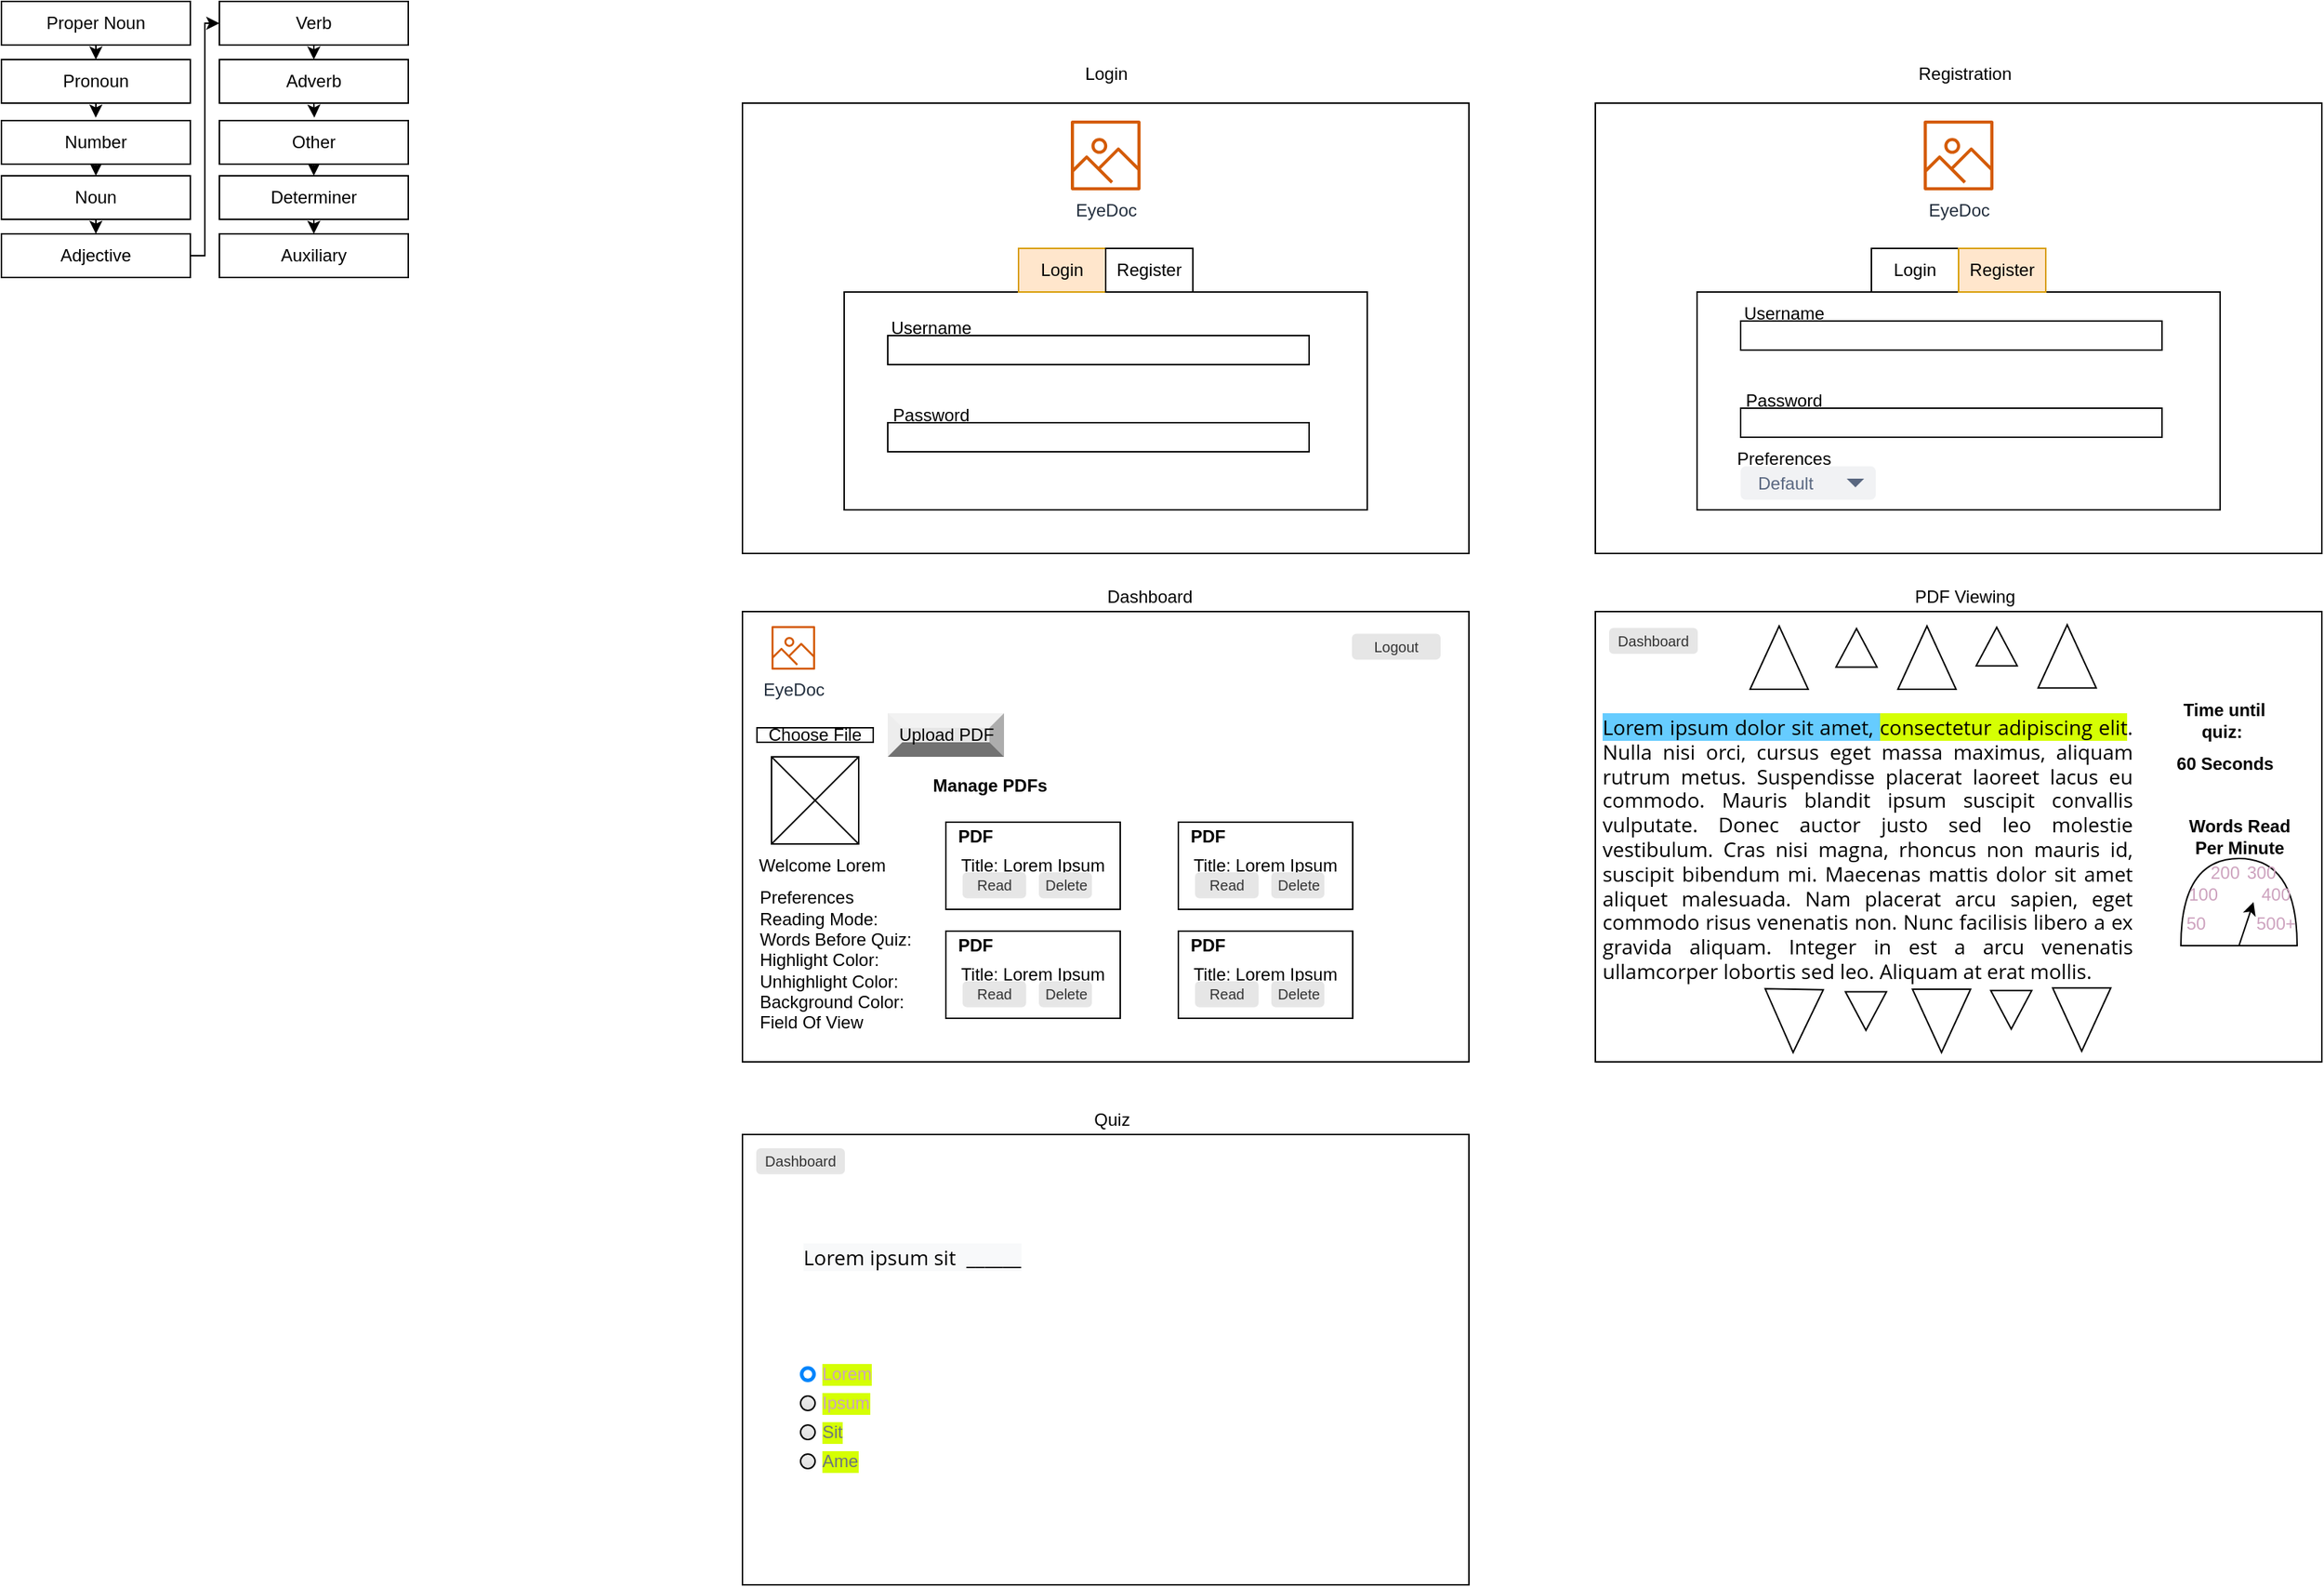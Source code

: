<mxfile version="16.5.1" type="device"><diagram id="Nkhy4yDFUZEoabGner9g" name="Page-1"><mxGraphModel dx="1503" dy="498" grid="1" gridSize="10" guides="1" tooltips="1" connect="1" arrows="1" fold="1" page="1" pageScale="1" pageWidth="827" pageHeight="1169" math="0" shadow="0"><root><mxCell id="0"/><mxCell id="1" parent="0"/><mxCell id="4l2rPqXI9knUOC5DrYgT-2" value="" style="rounded=0;whiteSpace=wrap;html=1;" parent="1" vertex="1"><mxGeometry x="240" y="130" width="500" height="310" as="geometry"/></mxCell><mxCell id="4l2rPqXI9knUOC5DrYgT-3" value="" style="rounded=0;whiteSpace=wrap;html=1;" parent="1" vertex="1"><mxGeometry x="310" y="260" width="360" height="150" as="geometry"/></mxCell><mxCell id="4l2rPqXI9knUOC5DrYgT-4" value="EyeDoc" style="sketch=0;outlineConnect=0;fontColor=#232F3E;gradientColor=none;fillColor=#D45B07;strokeColor=none;dashed=0;verticalLabelPosition=bottom;verticalAlign=top;align=center;html=1;fontSize=12;fontStyle=0;aspect=fixed;pointerEvents=1;shape=mxgraph.aws4.container_registry_image;" parent="1" vertex="1"><mxGeometry x="466" y="142" width="48" height="48" as="geometry"/></mxCell><mxCell id="4l2rPqXI9knUOC5DrYgT-5" value="Login" style="rounded=0;whiteSpace=wrap;html=1;fillColor=#ffe6cc;strokeColor=#d79b00;" parent="1" vertex="1"><mxGeometry x="430" y="230" width="60" height="30" as="geometry"/></mxCell><mxCell id="4l2rPqXI9knUOC5DrYgT-6" value="Register" style="rounded=0;whiteSpace=wrap;html=1;" parent="1" vertex="1"><mxGeometry x="490" y="230" width="60" height="30" as="geometry"/></mxCell><mxCell id="4l2rPqXI9knUOC5DrYgT-7" value="" style="rounded=0;whiteSpace=wrap;html=1;" parent="1" vertex="1"><mxGeometry x="340" y="290" width="290" height="20" as="geometry"/></mxCell><mxCell id="4l2rPqXI9knUOC5DrYgT-8" value="" style="rounded=0;whiteSpace=wrap;html=1;" parent="1" vertex="1"><mxGeometry x="340" y="350" width="290" height="20" as="geometry"/></mxCell><mxCell id="4l2rPqXI9knUOC5DrYgT-9" value="Username" style="text;html=1;strokeColor=none;fillColor=none;align=center;verticalAlign=middle;whiteSpace=wrap;rounded=0;" parent="1" vertex="1"><mxGeometry x="340" y="270" width="60" height="30" as="geometry"/></mxCell><mxCell id="4l2rPqXI9knUOC5DrYgT-10" value="Password" style="text;html=1;strokeColor=none;fillColor=none;align=center;verticalAlign=middle;whiteSpace=wrap;rounded=0;" parent="1" vertex="1"><mxGeometry x="340" y="330" width="60" height="30" as="geometry"/></mxCell><mxCell id="4l2rPqXI9knUOC5DrYgT-11" value="" style="rounded=0;whiteSpace=wrap;html=1;" parent="1" vertex="1"><mxGeometry x="827" y="130" width="500" height="310" as="geometry"/></mxCell><mxCell id="4l2rPqXI9knUOC5DrYgT-12" value="" style="rounded=0;whiteSpace=wrap;html=1;" parent="1" vertex="1"><mxGeometry x="897" y="260" width="360" height="150" as="geometry"/></mxCell><mxCell id="4l2rPqXI9knUOC5DrYgT-13" value="EyeDoc" style="sketch=0;outlineConnect=0;fontColor=#232F3E;gradientColor=none;fillColor=#D45B07;strokeColor=none;dashed=0;verticalLabelPosition=bottom;verticalAlign=top;align=center;html=1;fontSize=12;fontStyle=0;aspect=fixed;pointerEvents=1;shape=mxgraph.aws4.container_registry_image;" parent="1" vertex="1"><mxGeometry x="1053" y="142" width="48" height="48" as="geometry"/></mxCell><mxCell id="4l2rPqXI9knUOC5DrYgT-14" value="Login" style="rounded=0;whiteSpace=wrap;html=1;" parent="1" vertex="1"><mxGeometry x="1017" y="230" width="60" height="30" as="geometry"/></mxCell><mxCell id="4l2rPqXI9knUOC5DrYgT-15" value="Register" style="rounded=0;whiteSpace=wrap;html=1;fillColor=#ffe6cc;strokeColor=#d79b00;" parent="1" vertex="1"><mxGeometry x="1077" y="230" width="60" height="30" as="geometry"/></mxCell><mxCell id="4l2rPqXI9knUOC5DrYgT-16" value="" style="rounded=0;whiteSpace=wrap;html=1;" parent="1" vertex="1"><mxGeometry x="927" y="280" width="290" height="20" as="geometry"/></mxCell><mxCell id="4l2rPqXI9knUOC5DrYgT-17" value="" style="rounded=0;whiteSpace=wrap;html=1;" parent="1" vertex="1"><mxGeometry x="927" y="340" width="290" height="20" as="geometry"/></mxCell><mxCell id="4l2rPqXI9knUOC5DrYgT-18" value="Username" style="text;html=1;strokeColor=none;fillColor=none;align=center;verticalAlign=middle;whiteSpace=wrap;rounded=0;" parent="1" vertex="1"><mxGeometry x="927" y="260" width="60" height="30" as="geometry"/></mxCell><mxCell id="4l2rPqXI9knUOC5DrYgT-19" value="Password" style="text;html=1;strokeColor=none;fillColor=none;align=center;verticalAlign=middle;whiteSpace=wrap;rounded=0;" parent="1" vertex="1"><mxGeometry x="927" y="320" width="60" height="30" as="geometry"/></mxCell><mxCell id="4l2rPqXI9knUOC5DrYgT-25" style="edgeStyle=orthogonalEdgeStyle;rounded=0;orthogonalLoop=1;jettySize=auto;html=1;exitX=0.5;exitY=1;exitDx=0;exitDy=0;entryX=0.5;entryY=0;entryDx=0;entryDy=0;" parent="1" source="4l2rPqXI9knUOC5DrYgT-21" target="4l2rPqXI9knUOC5DrYgT-22" edge="1"><mxGeometry relative="1" as="geometry"/></mxCell><mxCell id="4l2rPqXI9knUOC5DrYgT-21" value="Proper Noun" style="rounded=0;whiteSpace=wrap;html=1;" parent="1" vertex="1"><mxGeometry x="-270" y="60" width="130" height="30" as="geometry"/></mxCell><mxCell id="4l2rPqXI9knUOC5DrYgT-29" style="edgeStyle=orthogonalEdgeStyle;shape=connector;rounded=0;orthogonalLoop=1;jettySize=auto;html=1;exitX=0.5;exitY=1;exitDx=0;exitDy=0;labelBackgroundColor=default;fontFamily=Helvetica;fontSize=11;fontColor=default;endArrow=classic;strokeColor=default;" parent="1" source="4l2rPqXI9knUOC5DrYgT-22" edge="1"><mxGeometry relative="1" as="geometry"><mxPoint x="-205.087" y="140" as="targetPoint"/></mxGeometry></mxCell><mxCell id="4l2rPqXI9knUOC5DrYgT-22" value="Pronoun" style="rounded=0;whiteSpace=wrap;html=1;" parent="1" vertex="1"><mxGeometry x="-270" y="100" width="130" height="30" as="geometry"/></mxCell><mxCell id="4l2rPqXI9knUOC5DrYgT-28" style="edgeStyle=orthogonalEdgeStyle;shape=connector;rounded=0;orthogonalLoop=1;jettySize=auto;html=1;exitX=0.5;exitY=1;exitDx=0;exitDy=0;entryX=0.5;entryY=0;entryDx=0;entryDy=0;labelBackgroundColor=default;fontFamily=Helvetica;fontSize=11;fontColor=default;endArrow=classic;strokeColor=default;" parent="1" source="4l2rPqXI9knUOC5DrYgT-26" target="4l2rPqXI9knUOC5DrYgT-27" edge="1"><mxGeometry relative="1" as="geometry"/></mxCell><mxCell id="4l2rPqXI9knUOC5DrYgT-26" value="Number" style="rounded=0;whiteSpace=wrap;html=1;" parent="1" vertex="1"><mxGeometry x="-270" y="142" width="130" height="30" as="geometry"/></mxCell><mxCell id="4l2rPqXI9knUOC5DrYgT-37" style="edgeStyle=orthogonalEdgeStyle;shape=connector;rounded=0;orthogonalLoop=1;jettySize=auto;html=1;exitX=0.5;exitY=1;exitDx=0;exitDy=0;entryX=0.5;entryY=0;entryDx=0;entryDy=0;labelBackgroundColor=default;fontFamily=Helvetica;fontSize=11;fontColor=default;endArrow=classic;strokeColor=default;" parent="1" source="4l2rPqXI9knUOC5DrYgT-27" target="4l2rPqXI9knUOC5DrYgT-30" edge="1"><mxGeometry relative="1" as="geometry"/></mxCell><mxCell id="4l2rPqXI9knUOC5DrYgT-27" value="Noun" style="rounded=0;whiteSpace=wrap;html=1;" parent="1" vertex="1"><mxGeometry x="-270" y="180" width="130" height="30" as="geometry"/></mxCell><mxCell id="4l2rPqXI9knUOC5DrYgT-32" style="edgeStyle=orthogonalEdgeStyle;shape=connector;rounded=0;orthogonalLoop=1;jettySize=auto;html=1;exitX=1;exitY=0.5;exitDx=0;exitDy=0;entryX=0;entryY=0.5;entryDx=0;entryDy=0;labelBackgroundColor=default;fontFamily=Helvetica;fontSize=11;fontColor=default;endArrow=classic;strokeColor=default;" parent="1" source="4l2rPqXI9knUOC5DrYgT-30" target="4l2rPqXI9knUOC5DrYgT-31" edge="1"><mxGeometry relative="1" as="geometry"><Array as="points"><mxPoint x="-130" y="235"/><mxPoint x="-130" y="75"/></Array></mxGeometry></mxCell><mxCell id="4l2rPqXI9knUOC5DrYgT-30" value="Adjective" style="rounded=0;whiteSpace=wrap;html=1;" parent="1" vertex="1"><mxGeometry x="-270" y="220" width="130" height="30" as="geometry"/></mxCell><mxCell id="4l2rPqXI9knUOC5DrYgT-38" style="edgeStyle=orthogonalEdgeStyle;shape=connector;rounded=0;orthogonalLoop=1;jettySize=auto;html=1;exitX=0.5;exitY=1;exitDx=0;exitDy=0;entryX=0.5;entryY=0;entryDx=0;entryDy=0;labelBackgroundColor=default;fontFamily=Helvetica;fontSize=11;fontColor=default;endArrow=classic;strokeColor=default;" parent="1" source="4l2rPqXI9knUOC5DrYgT-31" target="4l2rPqXI9knUOC5DrYgT-33" edge="1"><mxGeometry relative="1" as="geometry"/></mxCell><mxCell id="4l2rPqXI9knUOC5DrYgT-31" value="Verb" style="rounded=0;whiteSpace=wrap;html=1;" parent="1" vertex="1"><mxGeometry x="-120" y="60" width="130" height="30" as="geometry"/></mxCell><mxCell id="4l2rPqXI9knUOC5DrYgT-39" style="edgeStyle=orthogonalEdgeStyle;shape=connector;rounded=0;orthogonalLoop=1;jettySize=auto;html=1;exitX=0.5;exitY=1;exitDx=0;exitDy=0;labelBackgroundColor=default;fontFamily=Helvetica;fontSize=11;fontColor=default;endArrow=classic;strokeColor=default;" parent="1" source="4l2rPqXI9knUOC5DrYgT-33" edge="1"><mxGeometry relative="1" as="geometry"><mxPoint x="-54.652" y="140" as="targetPoint"/></mxGeometry></mxCell><mxCell id="4l2rPqXI9knUOC5DrYgT-33" value="Adverb" style="rounded=0;whiteSpace=wrap;html=1;" parent="1" vertex="1"><mxGeometry x="-120" y="100" width="130" height="30" as="geometry"/></mxCell><mxCell id="4l2rPqXI9knUOC5DrYgT-40" style="edgeStyle=orthogonalEdgeStyle;shape=connector;rounded=0;orthogonalLoop=1;jettySize=auto;html=1;exitX=0.5;exitY=1;exitDx=0;exitDy=0;entryX=0.5;entryY=0;entryDx=0;entryDy=0;labelBackgroundColor=default;fontFamily=Helvetica;fontSize=11;fontColor=default;endArrow=classic;strokeColor=default;" parent="1" source="4l2rPqXI9knUOC5DrYgT-34" target="4l2rPqXI9knUOC5DrYgT-35" edge="1"><mxGeometry relative="1" as="geometry"/></mxCell><mxCell id="4l2rPqXI9knUOC5DrYgT-34" value="Other" style="rounded=0;whiteSpace=wrap;html=1;" parent="1" vertex="1"><mxGeometry x="-120" y="142" width="130" height="30" as="geometry"/></mxCell><mxCell id="4l2rPqXI9knUOC5DrYgT-41" style="edgeStyle=orthogonalEdgeStyle;shape=connector;rounded=0;orthogonalLoop=1;jettySize=auto;html=1;exitX=0.5;exitY=1;exitDx=0;exitDy=0;entryX=0.5;entryY=0;entryDx=0;entryDy=0;labelBackgroundColor=default;fontFamily=Helvetica;fontSize=11;fontColor=default;endArrow=classic;strokeColor=default;" parent="1" source="4l2rPqXI9knUOC5DrYgT-35" target="4l2rPqXI9knUOC5DrYgT-36" edge="1"><mxGeometry relative="1" as="geometry"/></mxCell><mxCell id="4l2rPqXI9knUOC5DrYgT-35" value="Determiner" style="rounded=0;whiteSpace=wrap;html=1;" parent="1" vertex="1"><mxGeometry x="-120" y="180" width="130" height="30" as="geometry"/></mxCell><mxCell id="4l2rPqXI9knUOC5DrYgT-36" value="Auxiliary" style="rounded=0;whiteSpace=wrap;html=1;" parent="1" vertex="1"><mxGeometry x="-120" y="220" width="130" height="30" as="geometry"/></mxCell><mxCell id="nx2aE3RlTHKNU8mNejJU-2" value="Preferences" style="text;html=1;strokeColor=none;fillColor=none;align=center;verticalAlign=middle;whiteSpace=wrap;rounded=0;" vertex="1" parent="1"><mxGeometry x="927" y="360" width="60" height="30" as="geometry"/></mxCell><mxCell id="nx2aE3RlTHKNU8mNejJU-3" value="Default" style="rounded=1;fillColor=#F1F2F4;strokeColor=none;html=1;fontColor=#596780;align=left;fontSize=12;spacingLeft=10;sketch=0;" vertex="1" parent="1"><mxGeometry x="927" y="380" width="93" height="23" as="geometry"/></mxCell><mxCell id="nx2aE3RlTHKNU8mNejJU-4" value="" style="shape=triangle;direction=south;fillColor=#596780;strokeColor=none;html=1;sketch=0;" vertex="1" parent="nx2aE3RlTHKNU8mNejJU-3"><mxGeometry x="1" y="0.5" width="12" height="6" relative="1" as="geometry"><mxPoint x="-20" y="-3" as="offset"/></mxGeometry></mxCell><mxCell id="nx2aE3RlTHKNU8mNejJU-5" value="Login" style="text;html=1;align=center;verticalAlign=middle;resizable=0;points=[];autosize=1;strokeColor=none;fillColor=none;" vertex="1" parent="1"><mxGeometry x="470" y="100" width="40" height="20" as="geometry"/></mxCell><mxCell id="nx2aE3RlTHKNU8mNejJU-6" value="Registration" style="text;html=1;align=center;verticalAlign=middle;resizable=0;points=[];autosize=1;strokeColor=none;fillColor=none;" vertex="1" parent="1"><mxGeometry x="1041" y="100" width="80" height="20" as="geometry"/></mxCell><mxCell id="nx2aE3RlTHKNU8mNejJU-7" value="" style="rounded=0;whiteSpace=wrap;html=1;" vertex="1" parent="1"><mxGeometry x="240" y="480" width="500" height="310" as="geometry"/></mxCell><mxCell id="nx2aE3RlTHKNU8mNejJU-9" value="EyeDoc" style="sketch=0;outlineConnect=0;fontColor=#232F3E;gradientColor=none;fillColor=#D45B07;strokeColor=none;dashed=0;verticalLabelPosition=bottom;verticalAlign=top;align=center;html=1;fontSize=12;fontStyle=0;aspect=fixed;pointerEvents=1;shape=mxgraph.aws4.container_registry_image;" vertex="1" parent="1"><mxGeometry x="260" y="490" width="30" height="30" as="geometry"/></mxCell><mxCell id="nx2aE3RlTHKNU8mNejJU-17" value="Choose File" style="rounded=0;whiteSpace=wrap;html=1;" vertex="1" parent="1"><mxGeometry x="250" y="560" width="80" height="10" as="geometry"/></mxCell><mxCell id="nx2aE3RlTHKNU8mNejJU-18" value="Upload PDF" style="labelPosition=center;verticalLabelPosition=middle;align=center;html=1;shape=mxgraph.basic.shaded_button;dx=10;fillColor=#E6E6E6;strokeColor=none;" vertex="1" parent="1"><mxGeometry x="340" y="550" width="80" height="30" as="geometry"/></mxCell><mxCell id="nx2aE3RlTHKNU8mNejJU-19" value="" style="whiteSpace=wrap;html=1;aspect=fixed;" vertex="1" parent="1"><mxGeometry x="260" y="580" width="60" height="60" as="geometry"/></mxCell><mxCell id="nx2aE3RlTHKNU8mNejJU-20" value="" style="endArrow=none;html=1;rounded=0;entryX=0;entryY=0;entryDx=0;entryDy=0;exitX=1;exitY=1;exitDx=0;exitDy=0;" edge="1" parent="1" source="nx2aE3RlTHKNU8mNejJU-19" target="nx2aE3RlTHKNU8mNejJU-19"><mxGeometry width="50" height="50" relative="1" as="geometry"><mxPoint x="670" y="590" as="sourcePoint"/><mxPoint x="720" y="540" as="targetPoint"/></mxGeometry></mxCell><mxCell id="nx2aE3RlTHKNU8mNejJU-21" value="" style="endArrow=none;html=1;rounded=0;entryX=1;entryY=0;entryDx=0;entryDy=0;exitX=0;exitY=1;exitDx=0;exitDy=0;" edge="1" parent="1" source="nx2aE3RlTHKNU8mNejJU-19" target="nx2aE3RlTHKNU8mNejJU-19"><mxGeometry width="50" height="50" relative="1" as="geometry"><mxPoint x="360" y="690" as="sourcePoint"/><mxPoint x="280" y="610" as="targetPoint"/></mxGeometry></mxCell><mxCell id="nx2aE3RlTHKNU8mNejJU-22" value="Welcome Lorem" style="text;html=1;strokeColor=none;fillColor=none;align=center;verticalAlign=middle;whiteSpace=wrap;rounded=0;" vertex="1" parent="1"><mxGeometry x="250" y="640" width="90" height="30" as="geometry"/></mxCell><mxCell id="nx2aE3RlTHKNU8mNejJU-23" value="Preferences&lt;br&gt;Reading Mode:&amp;nbsp;&lt;br&gt;Words Before Quiz:&amp;nbsp;&lt;br&gt;Highlight Color:&amp;nbsp;&lt;br&gt;Unhighlight Color:&amp;nbsp;&lt;br&gt;Background Color:&lt;br&gt;Field Of View" style="text;html=1;align=left;verticalAlign=middle;resizable=0;points=[];autosize=1;strokeColor=none;fillColor=none;" vertex="1" parent="1"><mxGeometry x="250" y="670" width="120" height="100" as="geometry"/></mxCell><mxCell id="nx2aE3RlTHKNU8mNejJU-26" value="&lt;b&gt;Manage PDFs&lt;/b&gt;" style="text;html=1;align=center;verticalAlign=middle;resizable=0;points=[];autosize=1;strokeColor=none;fillColor=none;" vertex="1" parent="1"><mxGeometry x="365" y="590" width="90" height="20" as="geometry"/></mxCell><mxCell id="nx2aE3RlTHKNU8mNejJU-39" value="" style="group" vertex="1" connectable="0" parent="1"><mxGeometry x="380" y="625" width="120" height="60" as="geometry"/></mxCell><mxCell id="nx2aE3RlTHKNU8mNejJU-25" value="" style="rounded=0;whiteSpace=wrap;html=1;" vertex="1" parent="nx2aE3RlTHKNU8mNejJU-39"><mxGeometry width="120" height="60" as="geometry"/></mxCell><mxCell id="nx2aE3RlTHKNU8mNejJU-30" value="&lt;b&gt;PDF&lt;/b&gt;" style="text;html=1;align=center;verticalAlign=middle;resizable=0;points=[];autosize=1;strokeColor=none;fillColor=none;" vertex="1" parent="nx2aE3RlTHKNU8mNejJU-39"><mxGeometry width="40" height="20" as="geometry"/></mxCell><mxCell id="nx2aE3RlTHKNU8mNejJU-31" value="Title: Lorem Ipsum" style="text;html=1;strokeColor=none;fillColor=none;align=center;verticalAlign=middle;whiteSpace=wrap;rounded=0;" vertex="1" parent="nx2aE3RlTHKNU8mNejJU-39"><mxGeometry y="15" width="120" height="30" as="geometry"/></mxCell><mxCell id="nx2aE3RlTHKNU8mNejJU-32" value="Delete" style="rounded=1;html=1;shadow=0;dashed=0;whiteSpace=wrap;fontSize=10;fillColor=#E6E6E6;align=center;strokeColor=#E6E6E6;fontColor=#333333;" vertex="1" parent="nx2aE3RlTHKNU8mNejJU-39"><mxGeometry x="64.5" y="35" width="35.5" height="16.88" as="geometry"/></mxCell><mxCell id="nx2aE3RlTHKNU8mNejJU-33" value="Read" style="rounded=1;html=1;shadow=0;dashed=0;whiteSpace=wrap;fontSize=10;fillColor=#E6E6E6;align=center;strokeColor=#E6E6E6;fontColor=#333333;" vertex="1" parent="nx2aE3RlTHKNU8mNejJU-39"><mxGeometry x="12" y="35" width="42.75" height="16.88" as="geometry"/></mxCell><mxCell id="nx2aE3RlTHKNU8mNejJU-40" value="" style="group" vertex="1" connectable="0" parent="1"><mxGeometry x="380" y="700" width="120" height="60" as="geometry"/></mxCell><mxCell id="nx2aE3RlTHKNU8mNejJU-41" value="" style="rounded=0;whiteSpace=wrap;html=1;" vertex="1" parent="nx2aE3RlTHKNU8mNejJU-40"><mxGeometry width="120" height="60" as="geometry"/></mxCell><mxCell id="nx2aE3RlTHKNU8mNejJU-42" value="&lt;b&gt;PDF&lt;/b&gt;" style="text;html=1;align=center;verticalAlign=middle;resizable=0;points=[];autosize=1;strokeColor=none;fillColor=none;" vertex="1" parent="nx2aE3RlTHKNU8mNejJU-40"><mxGeometry width="40" height="20" as="geometry"/></mxCell><mxCell id="nx2aE3RlTHKNU8mNejJU-43" value="Title: Lorem Ipsum" style="text;html=1;strokeColor=none;fillColor=none;align=center;verticalAlign=middle;whiteSpace=wrap;rounded=0;" vertex="1" parent="nx2aE3RlTHKNU8mNejJU-40"><mxGeometry y="15" width="120" height="30" as="geometry"/></mxCell><mxCell id="nx2aE3RlTHKNU8mNejJU-44" value="Delete" style="rounded=1;html=1;shadow=0;dashed=0;whiteSpace=wrap;fontSize=10;fillColor=#E6E6E6;align=center;strokeColor=#E6E6E6;fontColor=#333333;" vertex="1" parent="nx2aE3RlTHKNU8mNejJU-40"><mxGeometry x="64.5" y="35" width="35.5" height="16.88" as="geometry"/></mxCell><mxCell id="nx2aE3RlTHKNU8mNejJU-45" value="Read" style="rounded=1;html=1;shadow=0;dashed=0;whiteSpace=wrap;fontSize=10;fillColor=#E6E6E6;align=center;strokeColor=#E6E6E6;fontColor=#333333;" vertex="1" parent="nx2aE3RlTHKNU8mNejJU-40"><mxGeometry x="12" y="35" width="42.75" height="16.88" as="geometry"/></mxCell><mxCell id="nx2aE3RlTHKNU8mNejJU-46" value="" style="group" vertex="1" connectable="0" parent="1"><mxGeometry x="540" y="625" width="120" height="60" as="geometry"/></mxCell><mxCell id="nx2aE3RlTHKNU8mNejJU-47" value="" style="rounded=0;whiteSpace=wrap;html=1;" vertex="1" parent="nx2aE3RlTHKNU8mNejJU-46"><mxGeometry width="120" height="60" as="geometry"/></mxCell><mxCell id="nx2aE3RlTHKNU8mNejJU-48" value="&lt;b&gt;PDF&lt;/b&gt;" style="text;html=1;align=center;verticalAlign=middle;resizable=0;points=[];autosize=1;strokeColor=none;fillColor=none;" vertex="1" parent="nx2aE3RlTHKNU8mNejJU-46"><mxGeometry width="40" height="20" as="geometry"/></mxCell><mxCell id="nx2aE3RlTHKNU8mNejJU-49" value="Title: Lorem Ipsum" style="text;html=1;strokeColor=none;fillColor=none;align=center;verticalAlign=middle;whiteSpace=wrap;rounded=0;" vertex="1" parent="nx2aE3RlTHKNU8mNejJU-46"><mxGeometry y="15" width="120" height="30" as="geometry"/></mxCell><mxCell id="nx2aE3RlTHKNU8mNejJU-50" value="Delete" style="rounded=1;html=1;shadow=0;dashed=0;whiteSpace=wrap;fontSize=10;fillColor=#E6E6E6;align=center;strokeColor=#E6E6E6;fontColor=#333333;" vertex="1" parent="nx2aE3RlTHKNU8mNejJU-46"><mxGeometry x="64.5" y="35" width="35.5" height="16.88" as="geometry"/></mxCell><mxCell id="nx2aE3RlTHKNU8mNejJU-51" value="Read" style="rounded=1;html=1;shadow=0;dashed=0;whiteSpace=wrap;fontSize=10;fillColor=#E6E6E6;align=center;strokeColor=#E6E6E6;fontColor=#333333;" vertex="1" parent="nx2aE3RlTHKNU8mNejJU-46"><mxGeometry x="12" y="35" width="42.75" height="16.88" as="geometry"/></mxCell><mxCell id="nx2aE3RlTHKNU8mNejJU-52" value="" style="group" vertex="1" connectable="0" parent="1"><mxGeometry x="540" y="700" width="120" height="60" as="geometry"/></mxCell><mxCell id="nx2aE3RlTHKNU8mNejJU-53" value="" style="rounded=0;whiteSpace=wrap;html=1;" vertex="1" parent="nx2aE3RlTHKNU8mNejJU-52"><mxGeometry width="120" height="60" as="geometry"/></mxCell><mxCell id="nx2aE3RlTHKNU8mNejJU-54" value="&lt;b&gt;PDF&lt;/b&gt;" style="text;html=1;align=center;verticalAlign=middle;resizable=0;points=[];autosize=1;strokeColor=none;fillColor=none;" vertex="1" parent="nx2aE3RlTHKNU8mNejJU-52"><mxGeometry width="40" height="20" as="geometry"/></mxCell><mxCell id="nx2aE3RlTHKNU8mNejJU-55" value="Title: Lorem Ipsum" style="text;html=1;strokeColor=none;fillColor=none;align=center;verticalAlign=middle;whiteSpace=wrap;rounded=0;" vertex="1" parent="nx2aE3RlTHKNU8mNejJU-52"><mxGeometry y="15" width="120" height="30" as="geometry"/></mxCell><mxCell id="nx2aE3RlTHKNU8mNejJU-56" value="Delete" style="rounded=1;html=1;shadow=0;dashed=0;whiteSpace=wrap;fontSize=10;fillColor=#E6E6E6;align=center;strokeColor=#E6E6E6;fontColor=#333333;" vertex="1" parent="nx2aE3RlTHKNU8mNejJU-52"><mxGeometry x="64.5" y="35" width="35.5" height="16.88" as="geometry"/></mxCell><mxCell id="nx2aE3RlTHKNU8mNejJU-57" value="Read" style="rounded=1;html=1;shadow=0;dashed=0;whiteSpace=wrap;fontSize=10;fillColor=#E6E6E6;align=center;strokeColor=#E6E6E6;fontColor=#333333;" vertex="1" parent="nx2aE3RlTHKNU8mNejJU-52"><mxGeometry x="12" y="35" width="42.75" height="16.88" as="geometry"/></mxCell><mxCell id="nx2aE3RlTHKNU8mNejJU-59" value="" style="rounded=0;whiteSpace=wrap;html=1;" vertex="1" parent="1"><mxGeometry x="827" y="480" width="500" height="310" as="geometry"/></mxCell><mxCell id="nx2aE3RlTHKNU8mNejJU-60" value="Dashboard" style="text;html=1;align=center;verticalAlign=middle;resizable=0;points=[];autosize=1;strokeColor=none;fillColor=none;" vertex="1" parent="1"><mxGeometry x="485" y="460" width="70" height="20" as="geometry"/></mxCell><mxCell id="nx2aE3RlTHKNU8mNejJU-61" value="PDF Viewing" style="text;html=1;align=center;verticalAlign=middle;resizable=0;points=[];autosize=1;strokeColor=none;fillColor=none;" vertex="1" parent="1"><mxGeometry x="1041" y="460" width="80" height="20" as="geometry"/></mxCell><mxCell id="nx2aE3RlTHKNU8mNejJU-62" value="Quiz" style="text;html=1;align=center;verticalAlign=middle;resizable=0;points=[];autosize=1;strokeColor=none;fillColor=none;" vertex="1" parent="1"><mxGeometry x="474" y="820" width="40" height="20" as="geometry"/></mxCell><mxCell id="nx2aE3RlTHKNU8mNejJU-63" value="" style="rounded=0;whiteSpace=wrap;html=1;" vertex="1" parent="1"><mxGeometry x="240" y="840" width="500" height="310" as="geometry"/></mxCell><mxCell id="nx2aE3RlTHKNU8mNejJU-64" value="" style="triangle;whiteSpace=wrap;html=1;rotation=-90;" vertex="1" parent="1"><mxGeometry x="931.75" y="491.75" width="43.5" height="40" as="geometry"/></mxCell><mxCell id="nx2aE3RlTHKNU8mNejJU-65" value="" style="triangle;whiteSpace=wrap;html=1;rotation=-90;" vertex="1" parent="1"><mxGeometry x="993.5" y="490.87" width="26.5" height="28.25" as="geometry"/></mxCell><mxCell id="nx2aE3RlTHKNU8mNejJU-66" value="" style="triangle;whiteSpace=wrap;html=1;rotation=-90;" vertex="1" parent="1"><mxGeometry x="1033.5" y="491.75" width="43.5" height="40" as="geometry"/></mxCell><mxCell id="nx2aE3RlTHKNU8mNejJU-67" value="" style="triangle;whiteSpace=wrap;html=1;rotation=-90;" vertex="1" parent="1"><mxGeometry x="1090" y="490" width="26.5" height="28.25" as="geometry"/></mxCell><mxCell id="nx2aE3RlTHKNU8mNejJU-68" value="" style="triangle;whiteSpace=wrap;html=1;rotation=-90;" vertex="1" parent="1"><mxGeometry x="1130" y="490.88" width="43.5" height="40" as="geometry"/></mxCell><mxCell id="nx2aE3RlTHKNU8mNejJU-69" value="" style="triangle;whiteSpace=wrap;html=1;rotation=91;" vertex="1" parent="1"><mxGeometry x="941.75" y="741.75" width="43.5" height="40" as="geometry"/></mxCell><mxCell id="nx2aE3RlTHKNU8mNejJU-71" value="" style="triangle;whiteSpace=wrap;html=1;rotation=90;" vertex="1" parent="1"><mxGeometry x="1043.5" y="741.75" width="43.5" height="40" as="geometry"/></mxCell><mxCell id="nx2aE3RlTHKNU8mNejJU-72" value="" style="triangle;whiteSpace=wrap;html=1;rotation=90;" vertex="1" parent="1"><mxGeometry x="1100" y="740" width="26.5" height="28.25" as="geometry"/></mxCell><mxCell id="nx2aE3RlTHKNU8mNejJU-73" value="" style="triangle;whiteSpace=wrap;html=1;rotation=90;" vertex="1" parent="1"><mxGeometry x="1140" y="740.88" width="43.5" height="40" as="geometry"/></mxCell><mxCell id="nx2aE3RlTHKNU8mNejJU-74" value="" style="triangle;whiteSpace=wrap;html=1;rotation=90;" vertex="1" parent="1"><mxGeometry x="1000" y="740.88" width="26.5" height="28.25" as="geometry"/></mxCell><mxCell id="nx2aE3RlTHKNU8mNejJU-75" value="&lt;p style=&quot;margin: 0px 0px 15px ; padding: 0px ; text-align: justify ; font-family: &amp;#34;open sans&amp;#34; , &amp;#34;arial&amp;#34; , sans-serif ; font-size: 14px ; font-style: normal ; font-weight: normal ; letter-spacing: normal ; text-indent: 0px ; text-transform: none ; word-spacing: 0px ; text-decoration: none ; color: rgb(0 , 0 , 0)&quot;&gt;&lt;span style=&quot;background-color: rgb(102 , 204 , 255)&quot;&gt;Lorem ipsum dolor sit amet, &lt;/span&gt;&lt;span style=&quot;background-color: rgb(213 , 255 , 3)&quot;&gt;consectetur adipiscing elit&lt;/span&gt;. Nulla nisi orci, cursus eget massa maximus, aliquam rutrum metus. Suspendisse placerat laoreet lacus eu commodo. Mauris blandit ipsum suscipit convallis vulputate. Donec auctor justo sed leo molestie vestibulum. Cras nisi magna, rhoncus non mauris id, suscipit bibendum mi. Maecenas mattis dolor sit amet aliquet malesuada. Nam placerat arcu sapien, eget commodo risus venenatis non. Nunc facilisis libero a ex gravida aliquam. Integer in est a arcu venenatis ullamcorper lobortis sed leo. Aliquam at erat mollis.&lt;/p&gt;" style="text;whiteSpace=wrap;html=1;" vertex="1" parent="1"><mxGeometry x="829.75" y="545" width="367" height="180" as="geometry"/></mxCell><mxCell id="nx2aE3RlTHKNU8mNejJU-76" value="&lt;b&gt;Time until quiz:&amp;nbsp;&lt;/b&gt;" style="text;html=1;strokeColor=none;fillColor=none;align=center;verticalAlign=middle;whiteSpace=wrap;rounded=0;" vertex="1" parent="1"><mxGeometry x="1220" y="540" width="80" height="30" as="geometry"/></mxCell><mxCell id="nx2aE3RlTHKNU8mNejJU-77" value="" style="shape=or;whiteSpace=wrap;html=1;rotation=-90;" vertex="1" parent="1"><mxGeometry x="1240" y="640" width="60" height="80" as="geometry"/></mxCell><mxCell id="nx2aE3RlTHKNU8mNejJU-81" value="" style="endArrow=classic;html=1;rounded=0;exitX=0;exitY=0.5;exitDx=0;exitDy=0;exitPerimeter=0;" edge="1" parent="1" source="nx2aE3RlTHKNU8mNejJU-77"><mxGeometry width="50" height="50" relative="1" as="geometry"><mxPoint x="1210" y="720" as="sourcePoint"/><mxPoint x="1280" y="680" as="targetPoint"/></mxGeometry></mxCell><mxCell id="nx2aE3RlTHKNU8mNejJU-83" value="&lt;b&gt;60 Seconds&lt;/b&gt;" style="text;html=1;align=center;verticalAlign=middle;resizable=0;points=[];autosize=1;strokeColor=none;fillColor=none;" vertex="1" parent="1"><mxGeometry x="1220" y="575" width="80" height="20" as="geometry"/></mxCell><mxCell id="nx2aE3RlTHKNU8mNejJU-84" value="&lt;b&gt;Words Read&lt;br&gt;Per Minute&lt;/b&gt;" style="text;html=1;align=center;verticalAlign=middle;resizable=0;points=[];autosize=1;strokeColor=none;fillColor=none;" vertex="1" parent="1"><mxGeometry x="1225" y="620" width="90" height="30" as="geometry"/></mxCell><mxCell id="nx2aE3RlTHKNU8mNejJU-87" value="100" style="text;html=1;align=center;verticalAlign=middle;resizable=0;points=[];autosize=1;strokeColor=none;fillColor=none;fontColor=#CDA2BE;" vertex="1" parent="1"><mxGeometry x="1225" y="665" width="40" height="20" as="geometry"/></mxCell><mxCell id="nx2aE3RlTHKNU8mNejJU-88" value="200" style="text;html=1;align=center;verticalAlign=middle;resizable=0;points=[];autosize=1;strokeColor=none;fillColor=none;fontColor=#CDA2BE;" vertex="1" parent="1"><mxGeometry x="1240" y="650" width="40" height="20" as="geometry"/></mxCell><mxCell id="nx2aE3RlTHKNU8mNejJU-89" value="300" style="text;html=1;align=center;verticalAlign=middle;resizable=0;points=[];autosize=1;strokeColor=none;fillColor=none;fontColor=#CDA2BE;" vertex="1" parent="1"><mxGeometry x="1265" y="650" width="40" height="20" as="geometry"/></mxCell><mxCell id="nx2aE3RlTHKNU8mNejJU-90" value="400" style="text;html=1;align=center;verticalAlign=middle;resizable=0;points=[];autosize=1;strokeColor=none;fillColor=none;fontColor=#CDA2BE;" vertex="1" parent="1"><mxGeometry x="1275" y="665" width="40" height="20" as="geometry"/></mxCell><mxCell id="nx2aE3RlTHKNU8mNejJU-91" value="500+" style="text;html=1;align=center;verticalAlign=middle;resizable=0;points=[];autosize=1;strokeColor=none;fillColor=none;fontColor=#CDA2BE;" vertex="1" parent="1"><mxGeometry x="1275" y="685" width="40" height="20" as="geometry"/></mxCell><mxCell id="nx2aE3RlTHKNU8mNejJU-92" value="50" style="text;html=1;align=center;verticalAlign=middle;resizable=0;points=[];autosize=1;strokeColor=none;fillColor=none;fontColor=#CDA2BE;" vertex="1" parent="1"><mxGeometry x="1225" y="685" width="30" height="20" as="geometry"/></mxCell><mxCell id="nx2aE3RlTHKNU8mNejJU-94" value="Dashboard" style="rounded=1;html=1;shadow=0;dashed=0;whiteSpace=wrap;fontSize=10;fillColor=#E6E6E6;align=center;strokeColor=#E6E6E6;fontColor=#333333;" vertex="1" parent="1"><mxGeometry x="837" y="491.75" width="60" height="16.88" as="geometry"/></mxCell><mxCell id="nx2aE3RlTHKNU8mNejJU-95" value="Logout" style="rounded=1;html=1;shadow=0;dashed=0;whiteSpace=wrap;fontSize=10;fillColor=#E6E6E6;align=center;strokeColor=#E6E6E6;fontColor=#333333;" vertex="1" parent="1"><mxGeometry x="660" y="495.69" width="60" height="16.88" as="geometry"/></mxCell><mxCell id="nx2aE3RlTHKNU8mNejJU-96" value="Dashboard" style="rounded=1;html=1;shadow=0;dashed=0;whiteSpace=wrap;fontSize=10;fillColor=#E6E6E6;align=center;strokeColor=#E6E6E6;fontColor=#333333;" vertex="1" parent="1"><mxGeometry x="250" y="850" width="60" height="16.88" as="geometry"/></mxCell><mxCell id="nx2aE3RlTHKNU8mNejJU-97" value="Lorem" style="html=1;shadow=0;dashed=0;shape=mxgraph.bootstrap.radioButton2;labelPosition=right;verticalLabelPosition=middle;align=left;verticalAlign=middle;gradientColor=#DEDEDE;fillColor=#EDEDED;checked=1;spacing=5;checkedFill=#0085FC;checkedStroke=#ffffff;sketch=0;labelBackgroundColor=#D5FF03;fontColor=#CDA2BE;" vertex="1" parent="1"><mxGeometry x="280" y="1000" width="10" height="10" as="geometry"/></mxCell><mxCell id="nx2aE3RlTHKNU8mNejJU-98" value="Ipsum" style="html=1;shadow=0;dashed=0;shape=mxgraph.bootstrap.radioButton2;labelPosition=right;verticalLabelPosition=middle;align=left;verticalAlign=middle;gradientColor=#DEDEDE;fillColor=#EDEDED;checked=0;spacing=5;checkedFill=#0085FC;checkedStroke=#ffffff;sketch=0;labelBackgroundColor=#D5FF03;fontColor=#CDA2BE;" vertex="1" parent="1"><mxGeometry x="280" y="1020" width="10" height="10" as="geometry"/></mxCell><mxCell id="nx2aE3RlTHKNU8mNejJU-99" value="Sit" style="html=1;shadow=0;dashed=0;shape=mxgraph.bootstrap.radioButton2;labelPosition=right;verticalLabelPosition=middle;align=left;verticalAlign=middle;gradientColor=#DEDEDE;fillColor=#EDEDED;checked=0;spacing=5;fontColor=#6C767D;checkedFill=#0085FC;checkedStroke=#ffffff;sketch=0;labelBackgroundColor=#D5FF03;" vertex="1" parent="1"><mxGeometry x="280" y="1040" width="10" height="10" as="geometry"/></mxCell><mxCell id="nx2aE3RlTHKNU8mNejJU-100" value="Ame" style="html=1;shadow=0;dashed=0;shape=mxgraph.bootstrap.radioButton2;labelPosition=right;verticalLabelPosition=middle;align=left;verticalAlign=middle;gradientColor=#DEDEDE;fillColor=#EDEDED;checked=0;spacing=5;fontColor=#6C767D;checkedFill=#0085FC;checkedStroke=#ffffff;sketch=0;labelBackgroundColor=#D5FF03;" vertex="1" parent="1"><mxGeometry x="280" y="1060" width="10" height="10" as="geometry"/></mxCell><mxCell id="nx2aE3RlTHKNU8mNejJU-102" value="&lt;span style=&quot;color: rgb(0 , 0 , 0) ; font-family: &amp;#34;open sans&amp;#34; , &amp;#34;arial&amp;#34; , sans-serif ; font-size: 14px ; font-style: normal ; font-weight: 400 ; letter-spacing: normal ; text-align: justify ; text-indent: 0px ; text-transform: none ; word-spacing: 0px ; background-color: rgb(248 , 249 , 250) ; display: inline ; float: none&quot;&gt;Lorem ipsum sit&amp;nbsp; ______&lt;/span&gt;" style="text;whiteSpace=wrap;html=1;fontColor=#CDA2BE;" vertex="1" parent="1"><mxGeometry x="280" y="910" width="550" height="60" as="geometry"/></mxCell></root></mxGraphModel></diagram></mxfile>